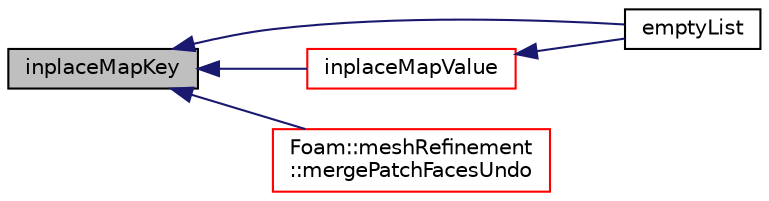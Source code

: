 digraph "inplaceMapKey"
{
  bgcolor="transparent";
  edge [fontname="Helvetica",fontsize="10",labelfontname="Helvetica",labelfontsize="10"];
  node [fontname="Helvetica",fontsize="10",shape=record];
  rankdir="LR";
  Node12800 [label="inplaceMapKey",height=0.2,width=0.4,color="black", fillcolor="grey75", style="filled", fontcolor="black"];
  Node12800 -> Node12801 [dir="back",color="midnightblue",fontsize="10",style="solid",fontname="Helvetica"];
  Node12801 [label="emptyList",height=0.2,width=0.4,color="black",URL="$a21851.html#aac3dd6ff6f51f3841ba88a3adb29e073",tooltip="Return reference to zero-sized list. Compare to List::null() which returns. "];
  Node12800 -> Node12802 [dir="back",color="midnightblue",fontsize="10",style="solid",fontname="Helvetica"];
  Node12802 [label="inplaceMapValue",height=0.2,width=0.4,color="red",URL="$a21851.html#a19cf02c1e16c4ed90f6d0fb3c527a059",tooltip="Map values. Do not map negative values. "];
  Node12802 -> Node12801 [dir="back",color="midnightblue",fontsize="10",style="solid",fontname="Helvetica"];
  Node12800 -> Node12844 [dir="back",color="midnightblue",fontsize="10",style="solid",fontname="Helvetica"];
  Node12844 [label="Foam::meshRefinement\l::mergePatchFacesUndo",height=0.2,width=0.4,color="red",URL="$a25857.html#a46abeca243f55035145fe45edc956bef",tooltip="Merge coplanar faces. preserveFaces is != -1 for faces. "];
}
